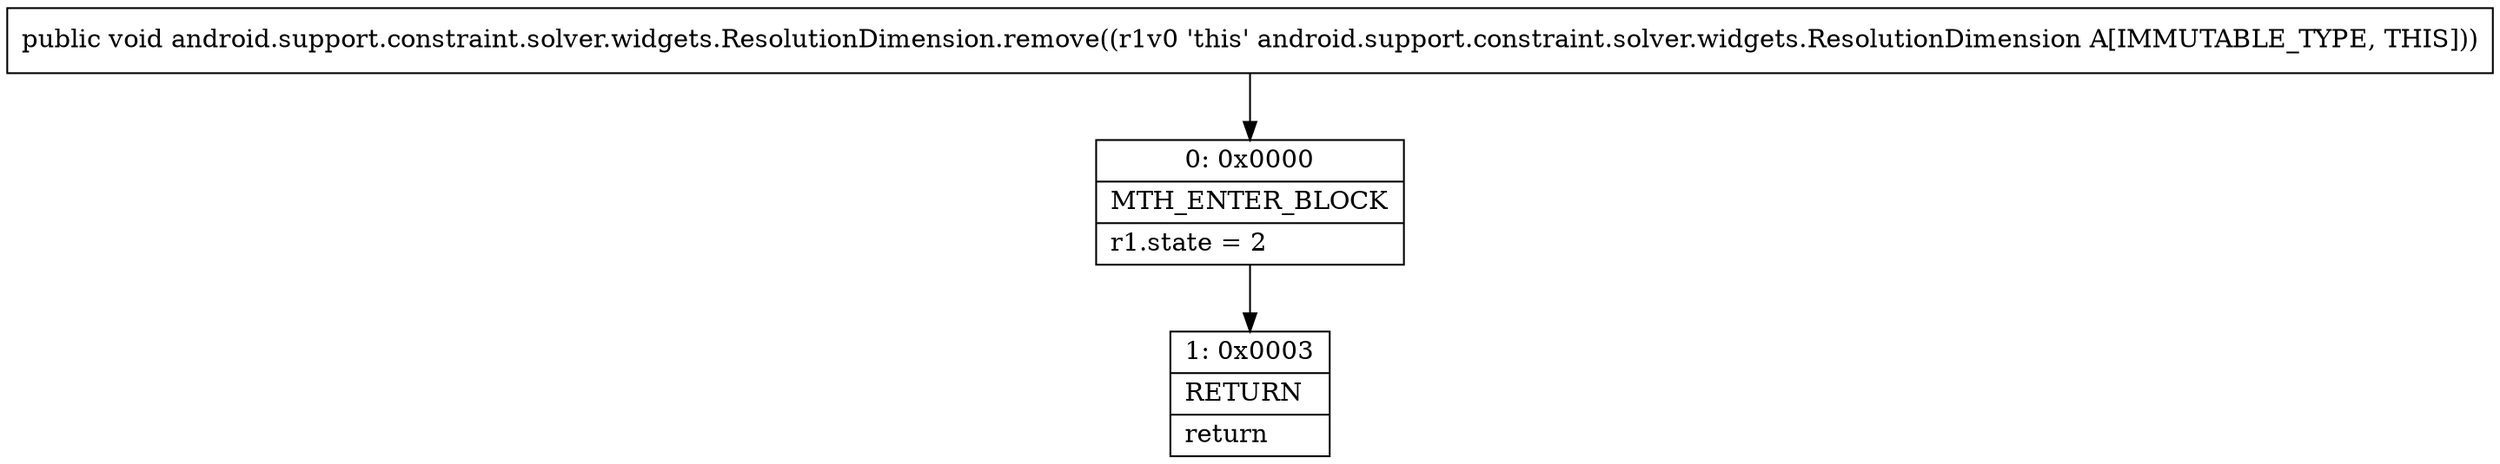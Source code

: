 digraph "CFG forandroid.support.constraint.solver.widgets.ResolutionDimension.remove()V" {
Node_0 [shape=record,label="{0\:\ 0x0000|MTH_ENTER_BLOCK\l|r1.state = 2\l}"];
Node_1 [shape=record,label="{1\:\ 0x0003|RETURN\l|return\l}"];
MethodNode[shape=record,label="{public void android.support.constraint.solver.widgets.ResolutionDimension.remove((r1v0 'this' android.support.constraint.solver.widgets.ResolutionDimension A[IMMUTABLE_TYPE, THIS])) }"];
MethodNode -> Node_0;
Node_0 -> Node_1;
}

